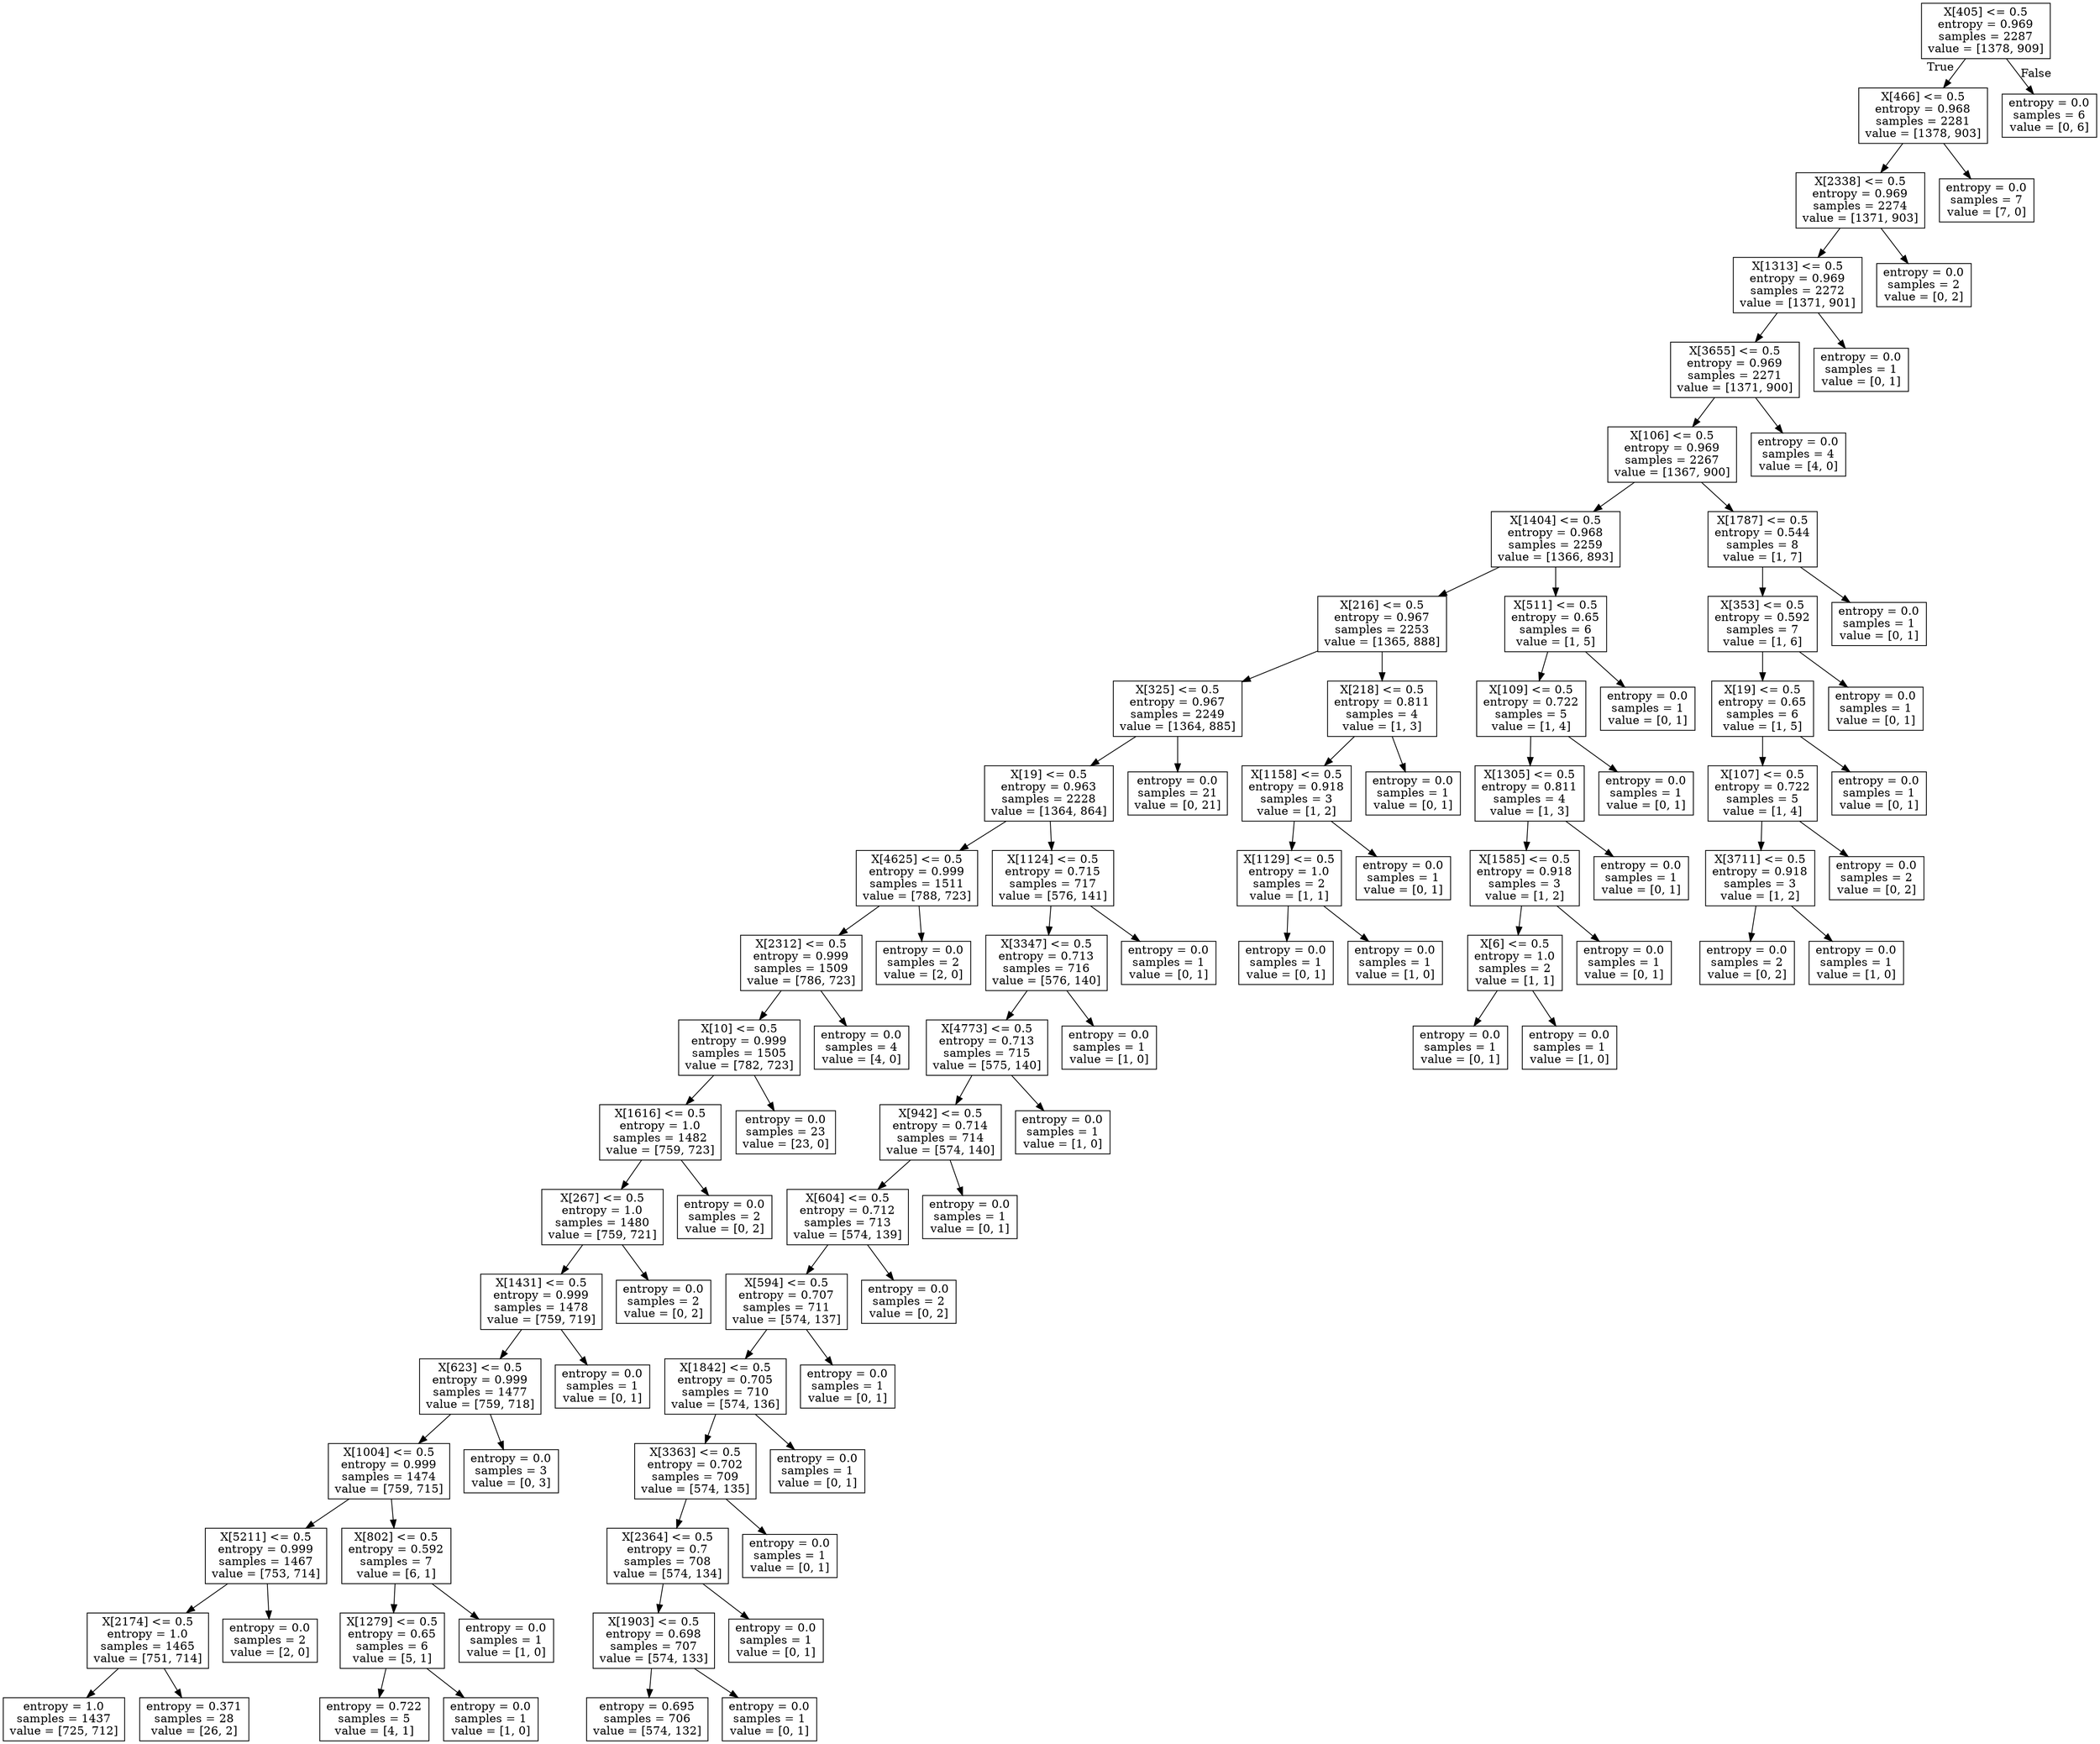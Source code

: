 digraph Tree {
node [shape=box] ;
0 [label="X[405] <= 0.5\nentropy = 0.969\nsamples = 2287\nvalue = [1378, 909]"] ;
1 [label="X[466] <= 0.5\nentropy = 0.968\nsamples = 2281\nvalue = [1378, 903]"] ;
0 -> 1 [labeldistance=2.5, labelangle=45, headlabel="True"] ;
2 [label="X[2338] <= 0.5\nentropy = 0.969\nsamples = 2274\nvalue = [1371, 903]"] ;
1 -> 2 ;
3 [label="X[1313] <= 0.5\nentropy = 0.969\nsamples = 2272\nvalue = [1371, 901]"] ;
2 -> 3 ;
4 [label="X[3655] <= 0.5\nentropy = 0.969\nsamples = 2271\nvalue = [1371, 900]"] ;
3 -> 4 ;
5 [label="X[106] <= 0.5\nentropy = 0.969\nsamples = 2267\nvalue = [1367, 900]"] ;
4 -> 5 ;
6 [label="X[1404] <= 0.5\nentropy = 0.968\nsamples = 2259\nvalue = [1366, 893]"] ;
5 -> 6 ;
7 [label="X[216] <= 0.5\nentropy = 0.967\nsamples = 2253\nvalue = [1365, 888]"] ;
6 -> 7 ;
8 [label="X[325] <= 0.5\nentropy = 0.967\nsamples = 2249\nvalue = [1364, 885]"] ;
7 -> 8 ;
9 [label="X[19] <= 0.5\nentropy = 0.963\nsamples = 2228\nvalue = [1364, 864]"] ;
8 -> 9 ;
10 [label="X[4625] <= 0.5\nentropy = 0.999\nsamples = 1511\nvalue = [788, 723]"] ;
9 -> 10 ;
11 [label="X[2312] <= 0.5\nentropy = 0.999\nsamples = 1509\nvalue = [786, 723]"] ;
10 -> 11 ;
12 [label="X[10] <= 0.5\nentropy = 0.999\nsamples = 1505\nvalue = [782, 723]"] ;
11 -> 12 ;
13 [label="X[1616] <= 0.5\nentropy = 1.0\nsamples = 1482\nvalue = [759, 723]"] ;
12 -> 13 ;
14 [label="X[267] <= 0.5\nentropy = 1.0\nsamples = 1480\nvalue = [759, 721]"] ;
13 -> 14 ;
15 [label="X[1431] <= 0.5\nentropy = 0.999\nsamples = 1478\nvalue = [759, 719]"] ;
14 -> 15 ;
16 [label="X[623] <= 0.5\nentropy = 0.999\nsamples = 1477\nvalue = [759, 718]"] ;
15 -> 16 ;
17 [label="X[1004] <= 0.5\nentropy = 0.999\nsamples = 1474\nvalue = [759, 715]"] ;
16 -> 17 ;
18 [label="X[5211] <= 0.5\nentropy = 0.999\nsamples = 1467\nvalue = [753, 714]"] ;
17 -> 18 ;
19 [label="X[2174] <= 0.5\nentropy = 1.0\nsamples = 1465\nvalue = [751, 714]"] ;
18 -> 19 ;
20 [label="entropy = 1.0\nsamples = 1437\nvalue = [725, 712]"] ;
19 -> 20 ;
21 [label="entropy = 0.371\nsamples = 28\nvalue = [26, 2]"] ;
19 -> 21 ;
22 [label="entropy = 0.0\nsamples = 2\nvalue = [2, 0]"] ;
18 -> 22 ;
23 [label="X[802] <= 0.5\nentropy = 0.592\nsamples = 7\nvalue = [6, 1]"] ;
17 -> 23 ;
24 [label="X[1279] <= 0.5\nentropy = 0.65\nsamples = 6\nvalue = [5, 1]"] ;
23 -> 24 ;
25 [label="entropy = 0.722\nsamples = 5\nvalue = [4, 1]"] ;
24 -> 25 ;
26 [label="entropy = 0.0\nsamples = 1\nvalue = [1, 0]"] ;
24 -> 26 ;
27 [label="entropy = 0.0\nsamples = 1\nvalue = [1, 0]"] ;
23 -> 27 ;
28 [label="entropy = 0.0\nsamples = 3\nvalue = [0, 3]"] ;
16 -> 28 ;
29 [label="entropy = 0.0\nsamples = 1\nvalue = [0, 1]"] ;
15 -> 29 ;
30 [label="entropy = 0.0\nsamples = 2\nvalue = [0, 2]"] ;
14 -> 30 ;
31 [label="entropy = 0.0\nsamples = 2\nvalue = [0, 2]"] ;
13 -> 31 ;
32 [label="entropy = 0.0\nsamples = 23\nvalue = [23, 0]"] ;
12 -> 32 ;
33 [label="entropy = 0.0\nsamples = 4\nvalue = [4, 0]"] ;
11 -> 33 ;
34 [label="entropy = 0.0\nsamples = 2\nvalue = [2, 0]"] ;
10 -> 34 ;
35 [label="X[1124] <= 0.5\nentropy = 0.715\nsamples = 717\nvalue = [576, 141]"] ;
9 -> 35 ;
36 [label="X[3347] <= 0.5\nentropy = 0.713\nsamples = 716\nvalue = [576, 140]"] ;
35 -> 36 ;
37 [label="X[4773] <= 0.5\nentropy = 0.713\nsamples = 715\nvalue = [575, 140]"] ;
36 -> 37 ;
38 [label="X[942] <= 0.5\nentropy = 0.714\nsamples = 714\nvalue = [574, 140]"] ;
37 -> 38 ;
39 [label="X[604] <= 0.5\nentropy = 0.712\nsamples = 713\nvalue = [574, 139]"] ;
38 -> 39 ;
40 [label="X[594] <= 0.5\nentropy = 0.707\nsamples = 711\nvalue = [574, 137]"] ;
39 -> 40 ;
41 [label="X[1842] <= 0.5\nentropy = 0.705\nsamples = 710\nvalue = [574, 136]"] ;
40 -> 41 ;
42 [label="X[3363] <= 0.5\nentropy = 0.702\nsamples = 709\nvalue = [574, 135]"] ;
41 -> 42 ;
43 [label="X[2364] <= 0.5\nentropy = 0.7\nsamples = 708\nvalue = [574, 134]"] ;
42 -> 43 ;
44 [label="X[1903] <= 0.5\nentropy = 0.698\nsamples = 707\nvalue = [574, 133]"] ;
43 -> 44 ;
45 [label="entropy = 0.695\nsamples = 706\nvalue = [574, 132]"] ;
44 -> 45 ;
46 [label="entropy = 0.0\nsamples = 1\nvalue = [0, 1]"] ;
44 -> 46 ;
47 [label="entropy = 0.0\nsamples = 1\nvalue = [0, 1]"] ;
43 -> 47 ;
48 [label="entropy = 0.0\nsamples = 1\nvalue = [0, 1]"] ;
42 -> 48 ;
49 [label="entropy = 0.0\nsamples = 1\nvalue = [0, 1]"] ;
41 -> 49 ;
50 [label="entropy = 0.0\nsamples = 1\nvalue = [0, 1]"] ;
40 -> 50 ;
51 [label="entropy = 0.0\nsamples = 2\nvalue = [0, 2]"] ;
39 -> 51 ;
52 [label="entropy = 0.0\nsamples = 1\nvalue = [0, 1]"] ;
38 -> 52 ;
53 [label="entropy = 0.0\nsamples = 1\nvalue = [1, 0]"] ;
37 -> 53 ;
54 [label="entropy = 0.0\nsamples = 1\nvalue = [1, 0]"] ;
36 -> 54 ;
55 [label="entropy = 0.0\nsamples = 1\nvalue = [0, 1]"] ;
35 -> 55 ;
56 [label="entropy = 0.0\nsamples = 21\nvalue = [0, 21]"] ;
8 -> 56 ;
57 [label="X[218] <= 0.5\nentropy = 0.811\nsamples = 4\nvalue = [1, 3]"] ;
7 -> 57 ;
58 [label="X[1158] <= 0.5\nentropy = 0.918\nsamples = 3\nvalue = [1, 2]"] ;
57 -> 58 ;
59 [label="X[1129] <= 0.5\nentropy = 1.0\nsamples = 2\nvalue = [1, 1]"] ;
58 -> 59 ;
60 [label="entropy = 0.0\nsamples = 1\nvalue = [0, 1]"] ;
59 -> 60 ;
61 [label="entropy = 0.0\nsamples = 1\nvalue = [1, 0]"] ;
59 -> 61 ;
62 [label="entropy = 0.0\nsamples = 1\nvalue = [0, 1]"] ;
58 -> 62 ;
63 [label="entropy = 0.0\nsamples = 1\nvalue = [0, 1]"] ;
57 -> 63 ;
64 [label="X[511] <= 0.5\nentropy = 0.65\nsamples = 6\nvalue = [1, 5]"] ;
6 -> 64 ;
65 [label="X[109] <= 0.5\nentropy = 0.722\nsamples = 5\nvalue = [1, 4]"] ;
64 -> 65 ;
66 [label="X[1305] <= 0.5\nentropy = 0.811\nsamples = 4\nvalue = [1, 3]"] ;
65 -> 66 ;
67 [label="X[1585] <= 0.5\nentropy = 0.918\nsamples = 3\nvalue = [1, 2]"] ;
66 -> 67 ;
68 [label="X[6] <= 0.5\nentropy = 1.0\nsamples = 2\nvalue = [1, 1]"] ;
67 -> 68 ;
69 [label="entropy = 0.0\nsamples = 1\nvalue = [0, 1]"] ;
68 -> 69 ;
70 [label="entropy = 0.0\nsamples = 1\nvalue = [1, 0]"] ;
68 -> 70 ;
71 [label="entropy = 0.0\nsamples = 1\nvalue = [0, 1]"] ;
67 -> 71 ;
72 [label="entropy = 0.0\nsamples = 1\nvalue = [0, 1]"] ;
66 -> 72 ;
73 [label="entropy = 0.0\nsamples = 1\nvalue = [0, 1]"] ;
65 -> 73 ;
74 [label="entropy = 0.0\nsamples = 1\nvalue = [0, 1]"] ;
64 -> 74 ;
75 [label="X[1787] <= 0.5\nentropy = 0.544\nsamples = 8\nvalue = [1, 7]"] ;
5 -> 75 ;
76 [label="X[353] <= 0.5\nentropy = 0.592\nsamples = 7\nvalue = [1, 6]"] ;
75 -> 76 ;
77 [label="X[19] <= 0.5\nentropy = 0.65\nsamples = 6\nvalue = [1, 5]"] ;
76 -> 77 ;
78 [label="X[107] <= 0.5\nentropy = 0.722\nsamples = 5\nvalue = [1, 4]"] ;
77 -> 78 ;
79 [label="X[3711] <= 0.5\nentropy = 0.918\nsamples = 3\nvalue = [1, 2]"] ;
78 -> 79 ;
80 [label="entropy = 0.0\nsamples = 2\nvalue = [0, 2]"] ;
79 -> 80 ;
81 [label="entropy = 0.0\nsamples = 1\nvalue = [1, 0]"] ;
79 -> 81 ;
82 [label="entropy = 0.0\nsamples = 2\nvalue = [0, 2]"] ;
78 -> 82 ;
83 [label="entropy = 0.0\nsamples = 1\nvalue = [0, 1]"] ;
77 -> 83 ;
84 [label="entropy = 0.0\nsamples = 1\nvalue = [0, 1]"] ;
76 -> 84 ;
85 [label="entropy = 0.0\nsamples = 1\nvalue = [0, 1]"] ;
75 -> 85 ;
86 [label="entropy = 0.0\nsamples = 4\nvalue = [4, 0]"] ;
4 -> 86 ;
87 [label="entropy = 0.0\nsamples = 1\nvalue = [0, 1]"] ;
3 -> 87 ;
88 [label="entropy = 0.0\nsamples = 2\nvalue = [0, 2]"] ;
2 -> 88 ;
89 [label="entropy = 0.0\nsamples = 7\nvalue = [7, 0]"] ;
1 -> 89 ;
90 [label="entropy = 0.0\nsamples = 6\nvalue = [0, 6]"] ;
0 -> 90 [labeldistance=2.5, labelangle=-45, headlabel="False"] ;
}
